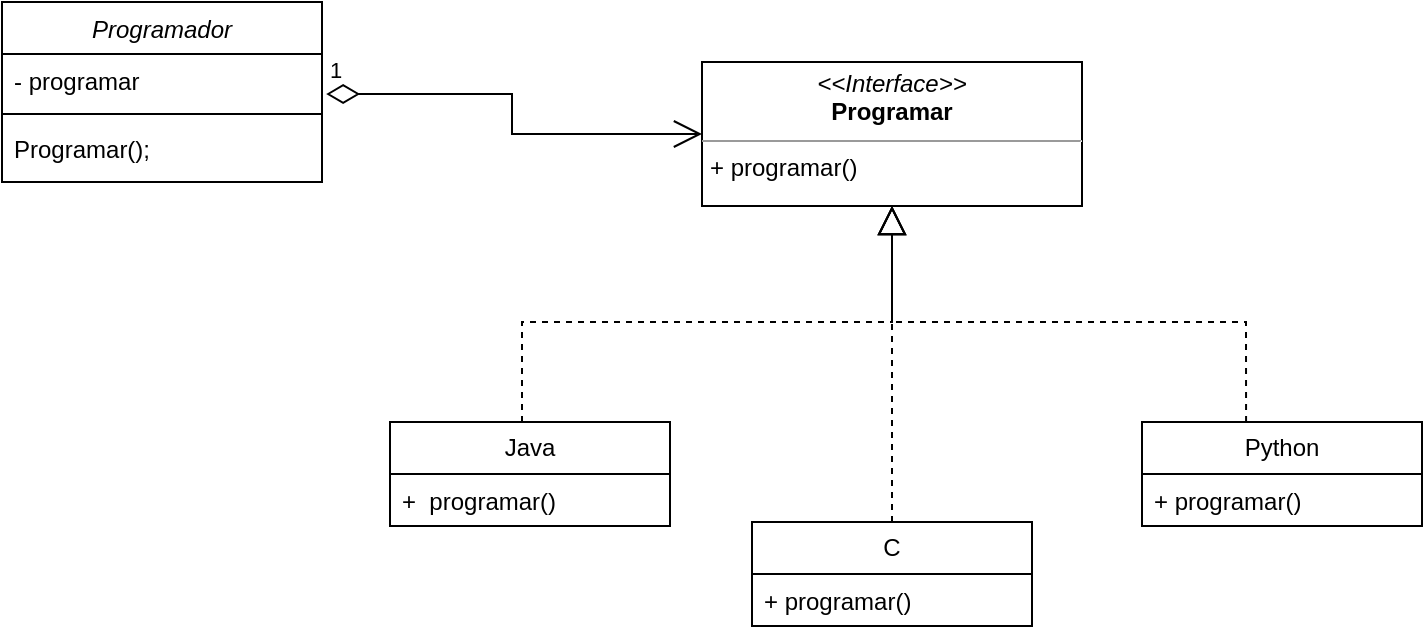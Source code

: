 <mxfile version="21.0.2" type="device"><diagram id="C5RBs43oDa-KdzZeNtuy" name="Page-1"><mxGraphModel dx="820" dy="431" grid="1" gridSize="10" guides="1" tooltips="1" connect="1" arrows="1" fold="1" page="1" pageScale="1" pageWidth="827" pageHeight="1169" math="0" shadow="0"><root><mxCell id="WIyWlLk6GJQsqaUBKTNV-0"/><mxCell id="WIyWlLk6GJQsqaUBKTNV-1" parent="WIyWlLk6GJQsqaUBKTNV-0"/><mxCell id="zkfFHV4jXpPFQw0GAbJ--0" value="Programador" style="swimlane;fontStyle=2;align=center;verticalAlign=top;childLayout=stackLayout;horizontal=1;startSize=26;horizontalStack=0;resizeParent=1;resizeLast=0;collapsible=1;marginBottom=0;rounded=0;shadow=0;strokeWidth=1;" parent="WIyWlLk6GJQsqaUBKTNV-1" vertex="1"><mxGeometry x="220" y="120" width="160" height="90" as="geometry"><mxRectangle x="230" y="140" width="160" height="26" as="alternateBounds"/></mxGeometry></mxCell><mxCell id="zkfFHV4jXpPFQw0GAbJ--2" value="- programar" style="text;align=left;verticalAlign=top;spacingLeft=4;spacingRight=4;overflow=hidden;rotatable=0;points=[[0,0.5],[1,0.5]];portConstraint=eastwest;rounded=0;shadow=0;html=0;" parent="zkfFHV4jXpPFQw0GAbJ--0" vertex="1"><mxGeometry y="26" width="160" height="26" as="geometry"/></mxCell><mxCell id="zkfFHV4jXpPFQw0GAbJ--4" value="" style="line;html=1;strokeWidth=1;align=left;verticalAlign=middle;spacingTop=-1;spacingLeft=3;spacingRight=3;rotatable=0;labelPosition=right;points=[];portConstraint=eastwest;" parent="zkfFHV4jXpPFQw0GAbJ--0" vertex="1"><mxGeometry y="52" width="160" height="8" as="geometry"/></mxCell><mxCell id="zkfFHV4jXpPFQw0GAbJ--5" value="Programar();" style="text;align=left;verticalAlign=top;spacingLeft=4;spacingRight=4;overflow=hidden;rotatable=0;points=[[0,0.5],[1,0.5]];portConstraint=eastwest;" parent="zkfFHV4jXpPFQw0GAbJ--0" vertex="1"><mxGeometry y="60" width="160" height="26" as="geometry"/></mxCell><mxCell id="JGczcgbzY1UXVCPP0sxH-2" value="&lt;p style=&quot;margin:0px;margin-top:4px;text-align:center;&quot;&gt;&lt;i&gt;&amp;lt;&amp;lt;Interface&amp;gt;&amp;gt;&lt;/i&gt;&lt;br&gt;&lt;b&gt;Programar&lt;/b&gt;&lt;/p&gt;&lt;hr size=&quot;1&quot;&gt;&lt;p style=&quot;margin:0px;margin-left:4px;&quot;&gt;+ programar()&lt;br&gt;&lt;/p&gt;" style="verticalAlign=top;align=left;overflow=fill;fontSize=12;fontFamily=Helvetica;html=1;whiteSpace=wrap;" vertex="1" parent="WIyWlLk6GJQsqaUBKTNV-1"><mxGeometry x="570" y="150" width="190" height="72" as="geometry"/></mxCell><mxCell id="JGczcgbzY1UXVCPP0sxH-3" value="1" style="endArrow=open;html=1;endSize=12;startArrow=diamondThin;startSize=14;startFill=0;edgeStyle=orthogonalEdgeStyle;align=left;verticalAlign=bottom;rounded=0;exitX=1.013;exitY=0.769;exitDx=0;exitDy=0;entryX=0;entryY=0.5;entryDx=0;entryDy=0;exitPerimeter=0;" edge="1" parent="WIyWlLk6GJQsqaUBKTNV-1" source="zkfFHV4jXpPFQw0GAbJ--2" target="JGczcgbzY1UXVCPP0sxH-2"><mxGeometry x="-1" y="3" relative="1" as="geometry"><mxPoint x="380" y="185" as="sourcePoint"/><mxPoint x="570" y="180" as="targetPoint"/></mxGeometry></mxCell><mxCell id="JGczcgbzY1UXVCPP0sxH-7" value="" style="endArrow=block;dashed=1;endFill=0;endSize=12;html=1;rounded=0;exitX=0.5;exitY=0;exitDx=0;exitDy=0;entryX=0.5;entryY=1;entryDx=0;entryDy=0;" edge="1" parent="WIyWlLk6GJQsqaUBKTNV-1" target="JGczcgbzY1UXVCPP0sxH-2"><mxGeometry width="160" relative="1" as="geometry"><mxPoint x="480" y="330" as="sourcePoint"/><mxPoint x="760" y="280" as="targetPoint"/><Array as="points"><mxPoint x="480" y="280"/><mxPoint x="665" y="280"/></Array></mxGeometry></mxCell><mxCell id="JGczcgbzY1UXVCPP0sxH-8" value="" style="endArrow=block;dashed=1;endFill=0;endSize=12;html=1;rounded=0;exitX=0.564;exitY=0;exitDx=0;exitDy=0;entryX=0.5;entryY=1;entryDx=0;entryDy=0;exitPerimeter=0;" edge="1" parent="WIyWlLk6GJQsqaUBKTNV-1" target="JGczcgbzY1UXVCPP0sxH-2"><mxGeometry width="160" relative="1" as="geometry"><mxPoint x="842.04" y="330" as="sourcePoint"/><mxPoint x="675" y="232" as="targetPoint"/><Array as="points"><mxPoint x="842" y="280"/><mxPoint x="800" y="280"/><mxPoint x="747" y="280"/><mxPoint x="665" y="280"/></Array></mxGeometry></mxCell><mxCell id="JGczcgbzY1UXVCPP0sxH-11" value="" style="endArrow=block;dashed=1;endFill=0;endSize=12;html=1;rounded=0;entryX=0.5;entryY=1;entryDx=0;entryDy=0;" edge="1" parent="WIyWlLk6GJQsqaUBKTNV-1" target="JGczcgbzY1UXVCPP0sxH-2"><mxGeometry width="160" relative="1" as="geometry"><mxPoint x="665" y="380" as="sourcePoint"/><mxPoint x="660" y="220" as="targetPoint"/><Array as="points"><mxPoint x="665" y="310"/></Array></mxGeometry></mxCell><mxCell id="JGczcgbzY1UXVCPP0sxH-13" value="Java" style="swimlane;fontStyle=0;childLayout=stackLayout;horizontal=1;startSize=26;fillColor=none;horizontalStack=0;resizeParent=1;resizeParentMax=0;resizeLast=0;collapsible=1;marginBottom=0;whiteSpace=wrap;html=1;" vertex="1" parent="WIyWlLk6GJQsqaUBKTNV-1"><mxGeometry x="414" y="330" width="140" height="52" as="geometry"/></mxCell><mxCell id="JGczcgbzY1UXVCPP0sxH-14" value="+&amp;nbsp; programar()" style="text;strokeColor=none;fillColor=none;align=left;verticalAlign=top;spacingLeft=4;spacingRight=4;overflow=hidden;rotatable=0;points=[[0,0.5],[1,0.5]];portConstraint=eastwest;whiteSpace=wrap;html=1;" vertex="1" parent="JGczcgbzY1UXVCPP0sxH-13"><mxGeometry y="26" width="140" height="26" as="geometry"/></mxCell><mxCell id="JGczcgbzY1UXVCPP0sxH-17" value="C" style="swimlane;fontStyle=0;childLayout=stackLayout;horizontal=1;startSize=26;fillColor=none;horizontalStack=0;resizeParent=1;resizeParentMax=0;resizeLast=0;collapsible=1;marginBottom=0;whiteSpace=wrap;html=1;" vertex="1" parent="WIyWlLk6GJQsqaUBKTNV-1"><mxGeometry x="595" y="380" width="140" height="52" as="geometry"/></mxCell><mxCell id="JGczcgbzY1UXVCPP0sxH-18" value="+ programar()" style="text;strokeColor=none;fillColor=none;align=left;verticalAlign=top;spacingLeft=4;spacingRight=4;overflow=hidden;rotatable=0;points=[[0,0.5],[1,0.5]];portConstraint=eastwest;whiteSpace=wrap;html=1;" vertex="1" parent="JGczcgbzY1UXVCPP0sxH-17"><mxGeometry y="26" width="140" height="26" as="geometry"/></mxCell><mxCell id="JGczcgbzY1UXVCPP0sxH-21" value="Python" style="swimlane;fontStyle=0;childLayout=stackLayout;horizontal=1;startSize=26;fillColor=none;horizontalStack=0;resizeParent=1;resizeParentMax=0;resizeLast=0;collapsible=1;marginBottom=0;whiteSpace=wrap;html=1;" vertex="1" parent="WIyWlLk6GJQsqaUBKTNV-1"><mxGeometry x="790" y="330" width="140" height="52" as="geometry"/></mxCell><mxCell id="JGczcgbzY1UXVCPP0sxH-22" value="+ programar()" style="text;strokeColor=none;fillColor=none;align=left;verticalAlign=top;spacingLeft=4;spacingRight=4;overflow=hidden;rotatable=0;points=[[0,0.5],[1,0.5]];portConstraint=eastwest;whiteSpace=wrap;html=1;" vertex="1" parent="JGczcgbzY1UXVCPP0sxH-21"><mxGeometry y="26" width="140" height="26" as="geometry"/></mxCell></root></mxGraphModel></diagram></mxfile>